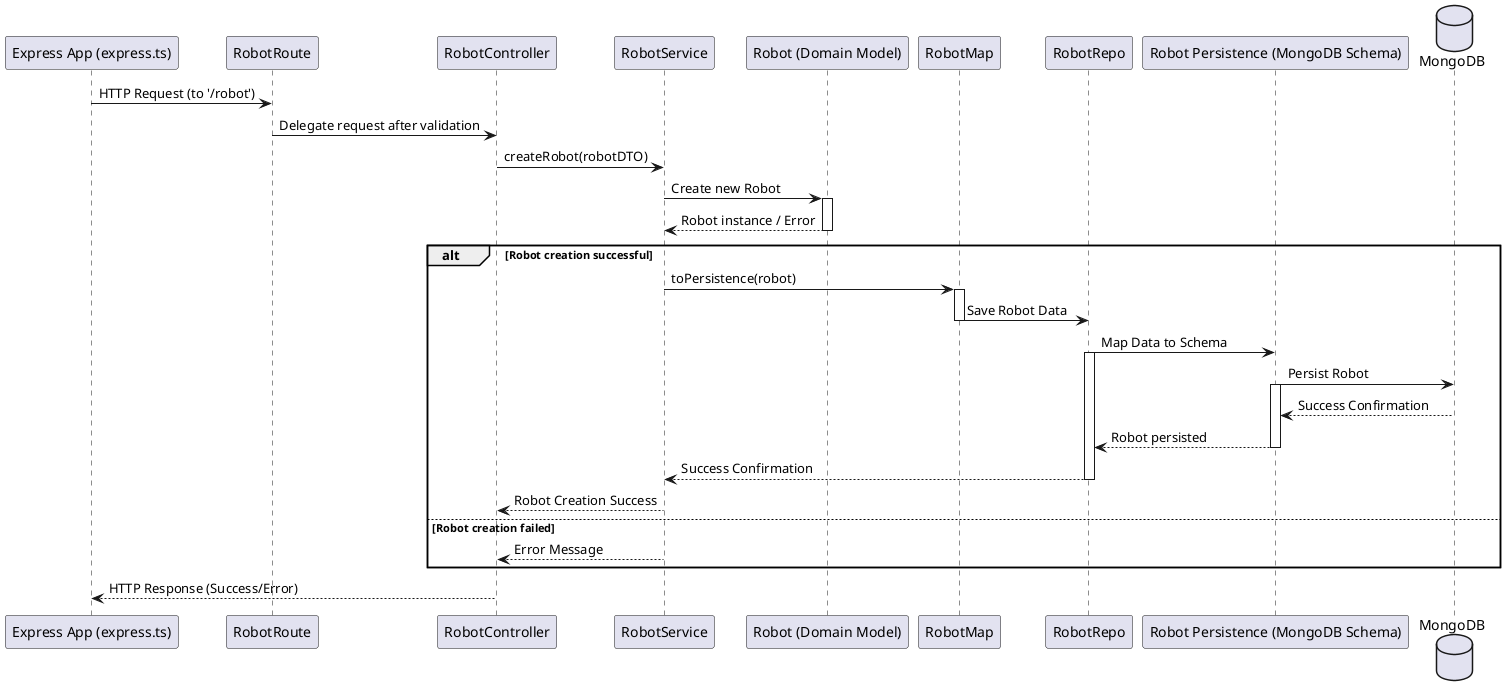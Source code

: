 @startuml

participant "Express App (express.ts)" as expressApp
participant "RobotRoute" as route
participant "RobotController" as controller
participant "RobotService" as service
participant "Robot (Domain Model)" as robot
participant "RobotMap" as mapper
participant "RobotRepo" as repo
participant "Robot Persistence (MongoDB Schema)" as persistence
database "MongoDB" as db

expressApp -> route : HTTP Request (to '/robot')
route -> controller : Delegate request after validation

controller -> service : createRobot(robotDTO)
service -> robot : Create new Robot
activate robot
robot --> service : Robot instance / Error
deactivate robot

alt Robot creation successful
    service -> mapper : toPersistence(robot)
    activate mapper
    mapper -> repo : Save Robot Data
    deactivate mapper
    repo -> persistence : Map Data to Schema
    activate repo
    persistence -> db : Persist Robot
    activate persistence
    db --> persistence : Success Confirmation
    deactivate db
    persistence --> repo : Robot persisted
    deactivate persistence
    repo --> service : Success Confirmation
    deactivate repo
    service --> controller : Robot Creation Success
else Robot creation failed
    service --> controller : Error Message
end

controller --> expressApp : HTTP Response (Success/Error)

@enduml
